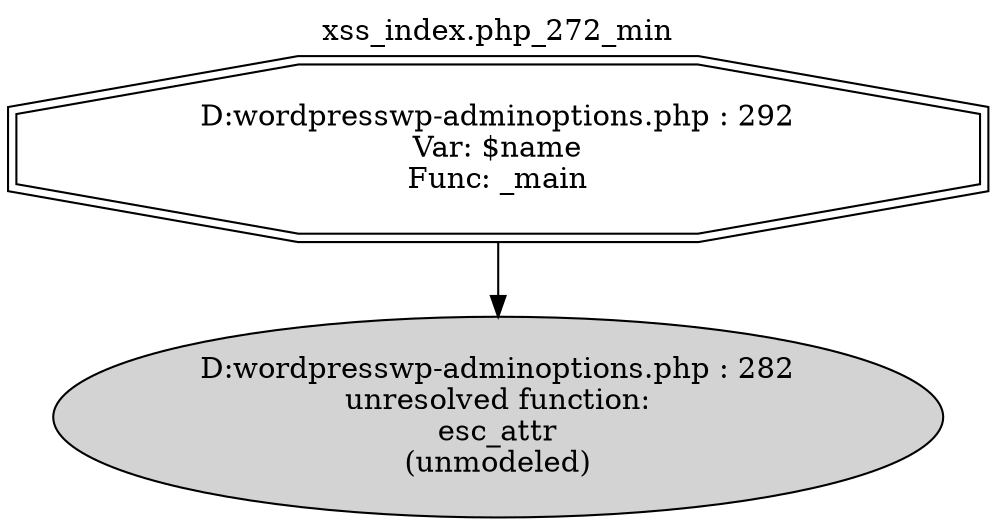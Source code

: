 digraph cfg {
  label="xss_index.php_272_min";
  labelloc=t;
  n1 [shape=doubleoctagon, label="D:\wordpress\wp-admin\options.php : 292\nVar: $name\nFunc: _main\n"];
  n2 [shape=ellipse, label="D:\wordpress\wp-admin\options.php : 282\nunresolved function:\nesc_attr\n(unmodeled)\n",style=filled];
  n1 -> n2;
}

